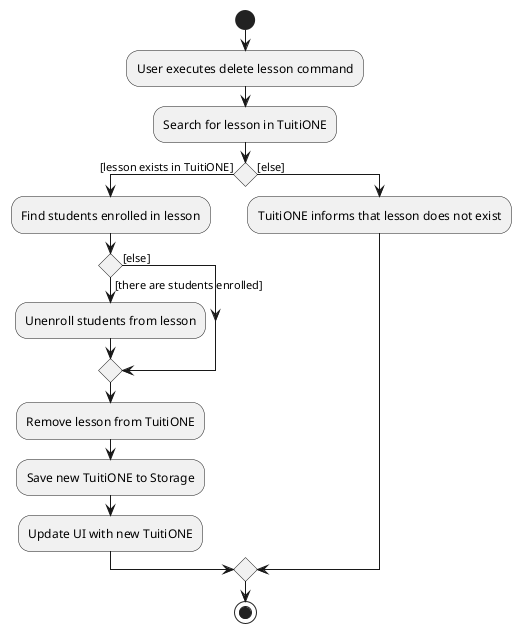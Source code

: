 @startuml
start
:User executes delete lesson command;

'Since the beta syntax does not support placing the condition outside the
'diamond we place it as the true branch instead.

:Search for lesson in TuitiONE;

if () then ([lesson exists in TuitiONE])

    :Find students enrolled in lesson;

    if () then ([there are students enrolled])
        :Unenroll students from lesson;

    else ([else])

    endif

    :Remove lesson from TuitiONE;

    :Save new TuitiONE to Storage;

    :Update UI with new TuitiONE;

else ([else])

    :TuitiONE informs that lesson does not exist;

endif

stop
@enduml
